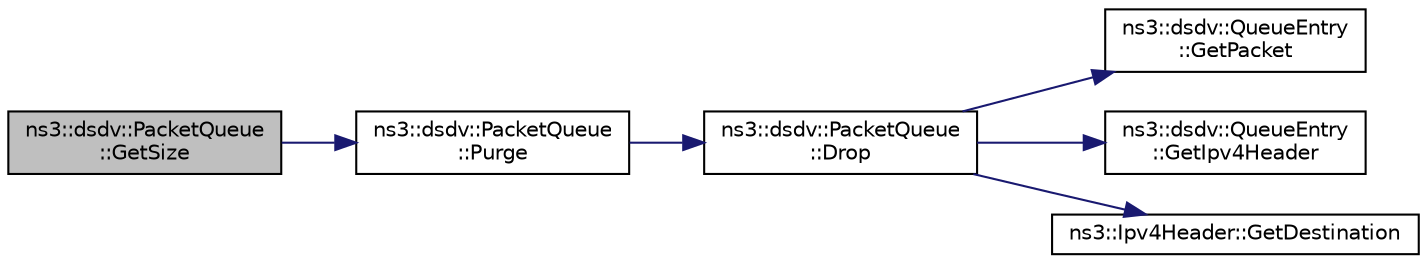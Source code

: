 digraph "ns3::dsdv::PacketQueue::GetSize"
{
  edge [fontname="Helvetica",fontsize="10",labelfontname="Helvetica",labelfontsize="10"];
  node [fontname="Helvetica",fontsize="10",shape=record];
  rankdir="LR";
  Node1 [label="ns3::dsdv::PacketQueue\l::GetSize",height=0.2,width=0.4,color="black", fillcolor="grey75", style="filled", fontcolor="black"];
  Node1 -> Node2 [color="midnightblue",fontsize="10",style="solid"];
  Node2 [label="ns3::dsdv::PacketQueue\l::Purge",height=0.2,width=0.4,color="black", fillcolor="white", style="filled",URL="$d5/d41/classns3_1_1dsdv_1_1PacketQueue.html#af2666188cd217249c9d398d8a7c0f93b",tooltip="Remove all expired entries. "];
  Node2 -> Node3 [color="midnightblue",fontsize="10",style="solid"];
  Node3 [label="ns3::dsdv::PacketQueue\l::Drop",height=0.2,width=0.4,color="black", fillcolor="white", style="filled",URL="$d5/d41/classns3_1_1dsdv_1_1PacketQueue.html#a793164d7fc231d298346ee949ec73312",tooltip="Notify that packet is dropped from queue by timeout. "];
  Node3 -> Node4 [color="midnightblue",fontsize="10",style="solid"];
  Node4 [label="ns3::dsdv::QueueEntry\l::GetPacket",height=0.2,width=0.4,color="black", fillcolor="white", style="filled",URL="$da/d9b/classns3_1_1dsdv_1_1QueueEntry.html#aa00a73a28bca40c3c98f480c627cdfe3"];
  Node3 -> Node5 [color="midnightblue",fontsize="10",style="solid"];
  Node5 [label="ns3::dsdv::QueueEntry\l::GetIpv4Header",height=0.2,width=0.4,color="black", fillcolor="white", style="filled",URL="$da/d9b/classns3_1_1dsdv_1_1QueueEntry.html#aaae5a97e289d2ef3402fae5655f655e2"];
  Node3 -> Node6 [color="midnightblue",fontsize="10",style="solid"];
  Node6 [label="ns3::Ipv4Header::GetDestination",height=0.2,width=0.4,color="black", fillcolor="white", style="filled",URL="$d9/df1/classns3_1_1Ipv4Header.html#a6723c42237bab47f74dd3a0123a9c6d1"];
}
